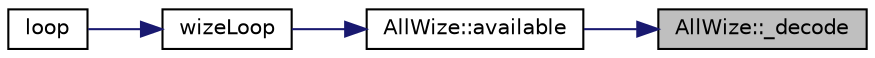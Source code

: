 digraph "AllWize::_decode"
{
 // LATEX_PDF_SIZE
  edge [fontname="Helvetica",fontsize="10",labelfontname="Helvetica",labelfontsize="10"];
  node [fontname="Helvetica",fontsize="10",shape=record];
  rankdir="RL";
  Node1 [label="AllWize::_decode",height=0.2,width=0.4,color="black", fillcolor="grey75", style="filled", fontcolor="black",tooltip="Decodes the current RX buffer contents."];
  Node1 -> Node2 [dir="back",color="midnightblue",fontsize="10",style="solid",fontname="Helvetica"];
  Node2 [label="AllWize::available",height=0.2,width=0.4,color="black", fillcolor="white", style="filled",URL="$classAllWize.html#ae75c391473baf8107cae11f2134b7316",tooltip="Returns true if a new message has been received and decoded This method has to be called in the main ..."];
  Node2 -> Node3 [dir="back",color="midnightblue",fontsize="10",style="solid",fontname="Helvetica"];
  Node3 [label="wizeLoop",height=0.2,width=0.4,color="black", fillcolor="white", style="filled",URL="$wize_8h.html#af9253c855c25f3da04c29b2dbcda1ebd",tooltip=" "];
  Node3 -> Node4 [dir="back",color="midnightblue",fontsize="10",style="solid",fontname="Helvetica"];
  Node4 [label="loop",height=0.2,width=0.4,color="black", fillcolor="white", style="filled",URL="$main_8cpp.html#afe461d27b9c48d5921c00d521181f12f",tooltip=" "];
}
